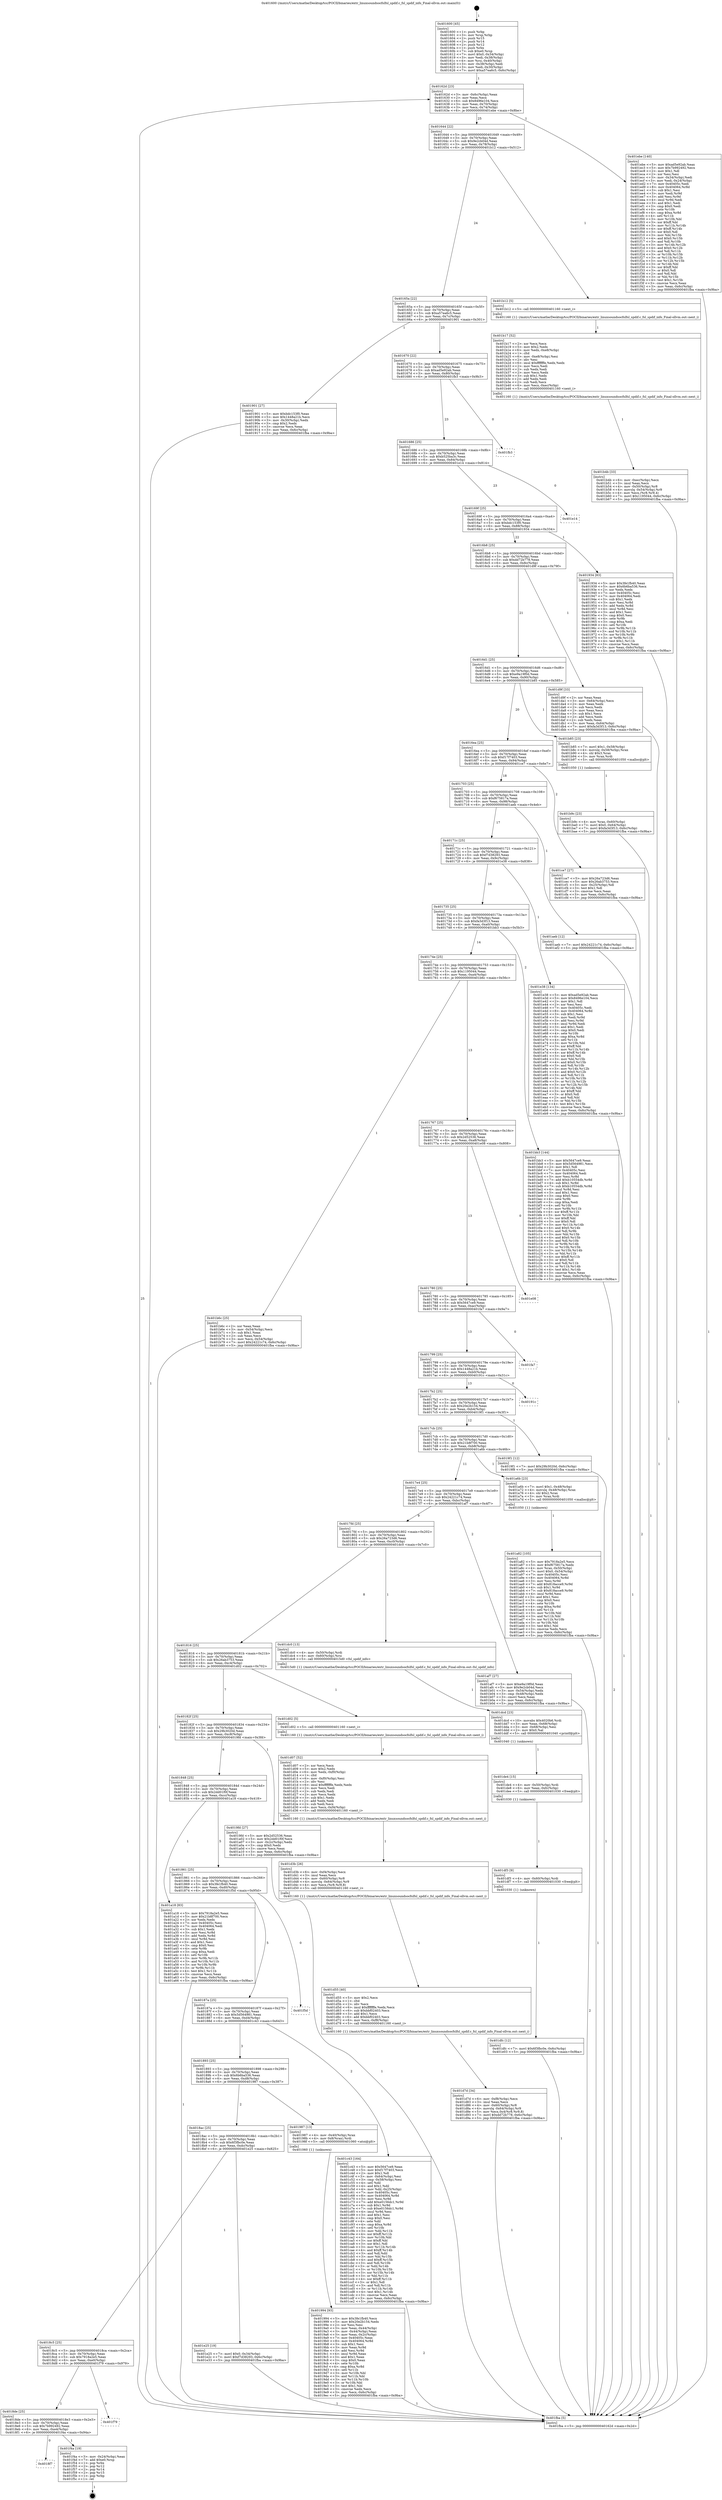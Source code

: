 digraph "0x401600" {
  label = "0x401600 (/mnt/c/Users/mathe/Desktop/tcc/POCII/binaries/extr_linuxsoundsocfslfsl_spdif.c_fsl_spdif_info_Final-ollvm.out::main(0))"
  labelloc = "t"
  node[shape=record]

  Entry [label="",width=0.3,height=0.3,shape=circle,fillcolor=black,style=filled]
  "0x40162d" [label="{
     0x40162d [23]\l
     | [instrs]\l
     &nbsp;&nbsp;0x40162d \<+3\>: mov -0x6c(%rbp),%eax\l
     &nbsp;&nbsp;0x401630 \<+2\>: mov %eax,%ecx\l
     &nbsp;&nbsp;0x401632 \<+6\>: sub $0x8496e104,%ecx\l
     &nbsp;&nbsp;0x401638 \<+3\>: mov %eax,-0x70(%rbp)\l
     &nbsp;&nbsp;0x40163b \<+3\>: mov %ecx,-0x74(%rbp)\l
     &nbsp;&nbsp;0x40163e \<+6\>: je 0000000000401ebe \<main+0x8be\>\l
  }"]
  "0x401ebe" [label="{
     0x401ebe [140]\l
     | [instrs]\l
     &nbsp;&nbsp;0x401ebe \<+5\>: mov $0xad5e92ab,%eax\l
     &nbsp;&nbsp;0x401ec3 \<+5\>: mov $0x7b992492,%ecx\l
     &nbsp;&nbsp;0x401ec8 \<+2\>: mov $0x1,%dl\l
     &nbsp;&nbsp;0x401eca \<+2\>: xor %esi,%esi\l
     &nbsp;&nbsp;0x401ecc \<+3\>: mov -0x34(%rbp),%edi\l
     &nbsp;&nbsp;0x401ecf \<+3\>: mov %edi,-0x24(%rbp)\l
     &nbsp;&nbsp;0x401ed2 \<+7\>: mov 0x40405c,%edi\l
     &nbsp;&nbsp;0x401ed9 \<+8\>: mov 0x404064,%r8d\l
     &nbsp;&nbsp;0x401ee1 \<+3\>: sub $0x1,%esi\l
     &nbsp;&nbsp;0x401ee4 \<+3\>: mov %edi,%r9d\l
     &nbsp;&nbsp;0x401ee7 \<+3\>: add %esi,%r9d\l
     &nbsp;&nbsp;0x401eea \<+4\>: imul %r9d,%edi\l
     &nbsp;&nbsp;0x401eee \<+3\>: and $0x1,%edi\l
     &nbsp;&nbsp;0x401ef1 \<+3\>: cmp $0x0,%edi\l
     &nbsp;&nbsp;0x401ef4 \<+4\>: sete %r10b\l
     &nbsp;&nbsp;0x401ef8 \<+4\>: cmp $0xa,%r8d\l
     &nbsp;&nbsp;0x401efc \<+4\>: setl %r11b\l
     &nbsp;&nbsp;0x401f00 \<+3\>: mov %r10b,%bl\l
     &nbsp;&nbsp;0x401f03 \<+3\>: xor $0xff,%bl\l
     &nbsp;&nbsp;0x401f06 \<+3\>: mov %r11b,%r14b\l
     &nbsp;&nbsp;0x401f09 \<+4\>: xor $0xff,%r14b\l
     &nbsp;&nbsp;0x401f0d \<+3\>: xor $0x0,%dl\l
     &nbsp;&nbsp;0x401f10 \<+3\>: mov %bl,%r15b\l
     &nbsp;&nbsp;0x401f13 \<+4\>: and $0x0,%r15b\l
     &nbsp;&nbsp;0x401f17 \<+3\>: and %dl,%r10b\l
     &nbsp;&nbsp;0x401f1a \<+3\>: mov %r14b,%r12b\l
     &nbsp;&nbsp;0x401f1d \<+4\>: and $0x0,%r12b\l
     &nbsp;&nbsp;0x401f21 \<+3\>: and %dl,%r11b\l
     &nbsp;&nbsp;0x401f24 \<+3\>: or %r10b,%r15b\l
     &nbsp;&nbsp;0x401f27 \<+3\>: or %r11b,%r12b\l
     &nbsp;&nbsp;0x401f2a \<+3\>: xor %r12b,%r15b\l
     &nbsp;&nbsp;0x401f2d \<+3\>: or %r14b,%bl\l
     &nbsp;&nbsp;0x401f30 \<+3\>: xor $0xff,%bl\l
     &nbsp;&nbsp;0x401f33 \<+3\>: or $0x0,%dl\l
     &nbsp;&nbsp;0x401f36 \<+2\>: and %dl,%bl\l
     &nbsp;&nbsp;0x401f38 \<+3\>: or %bl,%r15b\l
     &nbsp;&nbsp;0x401f3b \<+4\>: test $0x1,%r15b\l
     &nbsp;&nbsp;0x401f3f \<+3\>: cmovne %ecx,%eax\l
     &nbsp;&nbsp;0x401f42 \<+3\>: mov %eax,-0x6c(%rbp)\l
     &nbsp;&nbsp;0x401f45 \<+5\>: jmp 0000000000401fba \<main+0x9ba\>\l
  }"]
  "0x401644" [label="{
     0x401644 [22]\l
     | [instrs]\l
     &nbsp;&nbsp;0x401644 \<+5\>: jmp 0000000000401649 \<main+0x49\>\l
     &nbsp;&nbsp;0x401649 \<+3\>: mov -0x70(%rbp),%eax\l
     &nbsp;&nbsp;0x40164c \<+5\>: sub $0x9e2cb04d,%eax\l
     &nbsp;&nbsp;0x401651 \<+3\>: mov %eax,-0x78(%rbp)\l
     &nbsp;&nbsp;0x401654 \<+6\>: je 0000000000401b12 \<main+0x512\>\l
  }"]
  Exit [label="",width=0.3,height=0.3,shape=circle,fillcolor=black,style=filled,peripheries=2]
  "0x401b12" [label="{
     0x401b12 [5]\l
     | [instrs]\l
     &nbsp;&nbsp;0x401b12 \<+5\>: call 0000000000401160 \<next_i\>\l
     | [calls]\l
     &nbsp;&nbsp;0x401160 \{1\} (/mnt/c/Users/mathe/Desktop/tcc/POCII/binaries/extr_linuxsoundsocfslfsl_spdif.c_fsl_spdif_info_Final-ollvm.out::next_i)\l
  }"]
  "0x40165a" [label="{
     0x40165a [22]\l
     | [instrs]\l
     &nbsp;&nbsp;0x40165a \<+5\>: jmp 000000000040165f \<main+0x5f\>\l
     &nbsp;&nbsp;0x40165f \<+3\>: mov -0x70(%rbp),%eax\l
     &nbsp;&nbsp;0x401662 \<+5\>: sub $0xa57ea6c5,%eax\l
     &nbsp;&nbsp;0x401667 \<+3\>: mov %eax,-0x7c(%rbp)\l
     &nbsp;&nbsp;0x40166a \<+6\>: je 0000000000401901 \<main+0x301\>\l
  }"]
  "0x4018f7" [label="{
     0x4018f7\l
  }", style=dashed]
  "0x401901" [label="{
     0x401901 [27]\l
     | [instrs]\l
     &nbsp;&nbsp;0x401901 \<+5\>: mov $0xbdc153f0,%eax\l
     &nbsp;&nbsp;0x401906 \<+5\>: mov $0x1448a21b,%ecx\l
     &nbsp;&nbsp;0x40190b \<+3\>: mov -0x30(%rbp),%edx\l
     &nbsp;&nbsp;0x40190e \<+3\>: cmp $0x2,%edx\l
     &nbsp;&nbsp;0x401911 \<+3\>: cmovne %ecx,%eax\l
     &nbsp;&nbsp;0x401914 \<+3\>: mov %eax,-0x6c(%rbp)\l
     &nbsp;&nbsp;0x401917 \<+5\>: jmp 0000000000401fba \<main+0x9ba\>\l
  }"]
  "0x401670" [label="{
     0x401670 [22]\l
     | [instrs]\l
     &nbsp;&nbsp;0x401670 \<+5\>: jmp 0000000000401675 \<main+0x75\>\l
     &nbsp;&nbsp;0x401675 \<+3\>: mov -0x70(%rbp),%eax\l
     &nbsp;&nbsp;0x401678 \<+5\>: sub $0xad5e92ab,%eax\l
     &nbsp;&nbsp;0x40167d \<+3\>: mov %eax,-0x80(%rbp)\l
     &nbsp;&nbsp;0x401680 \<+6\>: je 0000000000401fb3 \<main+0x9b3\>\l
  }"]
  "0x401fba" [label="{
     0x401fba [5]\l
     | [instrs]\l
     &nbsp;&nbsp;0x401fba \<+5\>: jmp 000000000040162d \<main+0x2d\>\l
  }"]
  "0x401600" [label="{
     0x401600 [45]\l
     | [instrs]\l
     &nbsp;&nbsp;0x401600 \<+1\>: push %rbp\l
     &nbsp;&nbsp;0x401601 \<+3\>: mov %rsp,%rbp\l
     &nbsp;&nbsp;0x401604 \<+2\>: push %r15\l
     &nbsp;&nbsp;0x401606 \<+2\>: push %r14\l
     &nbsp;&nbsp;0x401608 \<+2\>: push %r12\l
     &nbsp;&nbsp;0x40160a \<+1\>: push %rbx\l
     &nbsp;&nbsp;0x40160b \<+7\>: sub $0xe0,%rsp\l
     &nbsp;&nbsp;0x401612 \<+7\>: movl $0x0,-0x34(%rbp)\l
     &nbsp;&nbsp;0x401619 \<+3\>: mov %edi,-0x38(%rbp)\l
     &nbsp;&nbsp;0x40161c \<+4\>: mov %rsi,-0x40(%rbp)\l
     &nbsp;&nbsp;0x401620 \<+3\>: mov -0x38(%rbp),%edi\l
     &nbsp;&nbsp;0x401623 \<+3\>: mov %edi,-0x30(%rbp)\l
     &nbsp;&nbsp;0x401626 \<+7\>: movl $0xa57ea6c5,-0x6c(%rbp)\l
  }"]
  "0x401f4a" [label="{
     0x401f4a [19]\l
     | [instrs]\l
     &nbsp;&nbsp;0x401f4a \<+3\>: mov -0x24(%rbp),%eax\l
     &nbsp;&nbsp;0x401f4d \<+7\>: add $0xe0,%rsp\l
     &nbsp;&nbsp;0x401f54 \<+1\>: pop %rbx\l
     &nbsp;&nbsp;0x401f55 \<+2\>: pop %r12\l
     &nbsp;&nbsp;0x401f57 \<+2\>: pop %r14\l
     &nbsp;&nbsp;0x401f59 \<+2\>: pop %r15\l
     &nbsp;&nbsp;0x401f5b \<+1\>: pop %rbp\l
     &nbsp;&nbsp;0x401f5c \<+1\>: ret\l
  }"]
  "0x401fb3" [label="{
     0x401fb3\l
  }", style=dashed]
  "0x401686" [label="{
     0x401686 [25]\l
     | [instrs]\l
     &nbsp;&nbsp;0x401686 \<+5\>: jmp 000000000040168b \<main+0x8b\>\l
     &nbsp;&nbsp;0x40168b \<+3\>: mov -0x70(%rbp),%eax\l
     &nbsp;&nbsp;0x40168e \<+5\>: sub $0xb525ba3c,%eax\l
     &nbsp;&nbsp;0x401693 \<+6\>: mov %eax,-0x84(%rbp)\l
     &nbsp;&nbsp;0x401699 \<+6\>: je 0000000000401e14 \<main+0x814\>\l
  }"]
  "0x4018de" [label="{
     0x4018de [25]\l
     | [instrs]\l
     &nbsp;&nbsp;0x4018de \<+5\>: jmp 00000000004018e3 \<main+0x2e3\>\l
     &nbsp;&nbsp;0x4018e3 \<+3\>: mov -0x70(%rbp),%eax\l
     &nbsp;&nbsp;0x4018e6 \<+5\>: sub $0x7b992492,%eax\l
     &nbsp;&nbsp;0x4018eb \<+6\>: mov %eax,-0xe4(%rbp)\l
     &nbsp;&nbsp;0x4018f1 \<+6\>: je 0000000000401f4a \<main+0x94a\>\l
  }"]
  "0x401e14" [label="{
     0x401e14\l
  }", style=dashed]
  "0x40169f" [label="{
     0x40169f [25]\l
     | [instrs]\l
     &nbsp;&nbsp;0x40169f \<+5\>: jmp 00000000004016a4 \<main+0xa4\>\l
     &nbsp;&nbsp;0x4016a4 \<+3\>: mov -0x70(%rbp),%eax\l
     &nbsp;&nbsp;0x4016a7 \<+5\>: sub $0xbdc153f0,%eax\l
     &nbsp;&nbsp;0x4016ac \<+6\>: mov %eax,-0x88(%rbp)\l
     &nbsp;&nbsp;0x4016b2 \<+6\>: je 0000000000401934 \<main+0x334\>\l
  }"]
  "0x401f79" [label="{
     0x401f79\l
  }", style=dashed]
  "0x401934" [label="{
     0x401934 [83]\l
     | [instrs]\l
     &nbsp;&nbsp;0x401934 \<+5\>: mov $0x3fe1fb40,%eax\l
     &nbsp;&nbsp;0x401939 \<+5\>: mov $0x6b6ba536,%ecx\l
     &nbsp;&nbsp;0x40193e \<+2\>: xor %edx,%edx\l
     &nbsp;&nbsp;0x401940 \<+7\>: mov 0x40405c,%esi\l
     &nbsp;&nbsp;0x401947 \<+7\>: mov 0x404064,%edi\l
     &nbsp;&nbsp;0x40194e \<+3\>: sub $0x1,%edx\l
     &nbsp;&nbsp;0x401951 \<+3\>: mov %esi,%r8d\l
     &nbsp;&nbsp;0x401954 \<+3\>: add %edx,%r8d\l
     &nbsp;&nbsp;0x401957 \<+4\>: imul %r8d,%esi\l
     &nbsp;&nbsp;0x40195b \<+3\>: and $0x1,%esi\l
     &nbsp;&nbsp;0x40195e \<+3\>: cmp $0x0,%esi\l
     &nbsp;&nbsp;0x401961 \<+4\>: sete %r9b\l
     &nbsp;&nbsp;0x401965 \<+3\>: cmp $0xa,%edi\l
     &nbsp;&nbsp;0x401968 \<+4\>: setl %r10b\l
     &nbsp;&nbsp;0x40196c \<+3\>: mov %r9b,%r11b\l
     &nbsp;&nbsp;0x40196f \<+3\>: and %r10b,%r11b\l
     &nbsp;&nbsp;0x401972 \<+3\>: xor %r10b,%r9b\l
     &nbsp;&nbsp;0x401975 \<+3\>: or %r9b,%r11b\l
     &nbsp;&nbsp;0x401978 \<+4\>: test $0x1,%r11b\l
     &nbsp;&nbsp;0x40197c \<+3\>: cmovne %ecx,%eax\l
     &nbsp;&nbsp;0x40197f \<+3\>: mov %eax,-0x6c(%rbp)\l
     &nbsp;&nbsp;0x401982 \<+5\>: jmp 0000000000401fba \<main+0x9ba\>\l
  }"]
  "0x4016b8" [label="{
     0x4016b8 [25]\l
     | [instrs]\l
     &nbsp;&nbsp;0x4016b8 \<+5\>: jmp 00000000004016bd \<main+0xbd\>\l
     &nbsp;&nbsp;0x4016bd \<+3\>: mov -0x70(%rbp),%eax\l
     &nbsp;&nbsp;0x4016c0 \<+5\>: sub $0xdd72b778,%eax\l
     &nbsp;&nbsp;0x4016c5 \<+6\>: mov %eax,-0x8c(%rbp)\l
     &nbsp;&nbsp;0x4016cb \<+6\>: je 0000000000401d9f \<main+0x79f\>\l
  }"]
  "0x4018c5" [label="{
     0x4018c5 [25]\l
     | [instrs]\l
     &nbsp;&nbsp;0x4018c5 \<+5\>: jmp 00000000004018ca \<main+0x2ca\>\l
     &nbsp;&nbsp;0x4018ca \<+3\>: mov -0x70(%rbp),%eax\l
     &nbsp;&nbsp;0x4018cd \<+5\>: sub $0x7918a2e5,%eax\l
     &nbsp;&nbsp;0x4018d2 \<+6\>: mov %eax,-0xe0(%rbp)\l
     &nbsp;&nbsp;0x4018d8 \<+6\>: je 0000000000401f79 \<main+0x979\>\l
  }"]
  "0x401d9f" [label="{
     0x401d9f [33]\l
     | [instrs]\l
     &nbsp;&nbsp;0x401d9f \<+2\>: xor %eax,%eax\l
     &nbsp;&nbsp;0x401da1 \<+3\>: mov -0x64(%rbp),%ecx\l
     &nbsp;&nbsp;0x401da4 \<+2\>: mov %eax,%edx\l
     &nbsp;&nbsp;0x401da6 \<+2\>: sub %ecx,%edx\l
     &nbsp;&nbsp;0x401da8 \<+2\>: mov %eax,%ecx\l
     &nbsp;&nbsp;0x401daa \<+3\>: sub $0x1,%ecx\l
     &nbsp;&nbsp;0x401dad \<+2\>: add %ecx,%edx\l
     &nbsp;&nbsp;0x401daf \<+2\>: sub %edx,%eax\l
     &nbsp;&nbsp;0x401db1 \<+3\>: mov %eax,-0x64(%rbp)\l
     &nbsp;&nbsp;0x401db4 \<+7\>: movl $0xfa3d3f13,-0x6c(%rbp)\l
     &nbsp;&nbsp;0x401dbb \<+5\>: jmp 0000000000401fba \<main+0x9ba\>\l
  }"]
  "0x4016d1" [label="{
     0x4016d1 [25]\l
     | [instrs]\l
     &nbsp;&nbsp;0x4016d1 \<+5\>: jmp 00000000004016d6 \<main+0xd6\>\l
     &nbsp;&nbsp;0x4016d6 \<+3\>: mov -0x70(%rbp),%eax\l
     &nbsp;&nbsp;0x4016d9 \<+5\>: sub $0xe9a19f0d,%eax\l
     &nbsp;&nbsp;0x4016de \<+6\>: mov %eax,-0x90(%rbp)\l
     &nbsp;&nbsp;0x4016e4 \<+6\>: je 0000000000401b85 \<main+0x585\>\l
  }"]
  "0x401e25" [label="{
     0x401e25 [19]\l
     | [instrs]\l
     &nbsp;&nbsp;0x401e25 \<+7\>: movl $0x0,-0x34(%rbp)\l
     &nbsp;&nbsp;0x401e2c \<+7\>: movl $0xf7d38293,-0x6c(%rbp)\l
     &nbsp;&nbsp;0x401e33 \<+5\>: jmp 0000000000401fba \<main+0x9ba\>\l
  }"]
  "0x401b85" [label="{
     0x401b85 [23]\l
     | [instrs]\l
     &nbsp;&nbsp;0x401b85 \<+7\>: movl $0x1,-0x58(%rbp)\l
     &nbsp;&nbsp;0x401b8c \<+4\>: movslq -0x58(%rbp),%rax\l
     &nbsp;&nbsp;0x401b90 \<+4\>: shl $0x3,%rax\l
     &nbsp;&nbsp;0x401b94 \<+3\>: mov %rax,%rdi\l
     &nbsp;&nbsp;0x401b97 \<+5\>: call 0000000000401050 \<malloc@plt\>\l
     | [calls]\l
     &nbsp;&nbsp;0x401050 \{1\} (unknown)\l
  }"]
  "0x4016ea" [label="{
     0x4016ea [25]\l
     | [instrs]\l
     &nbsp;&nbsp;0x4016ea \<+5\>: jmp 00000000004016ef \<main+0xef\>\l
     &nbsp;&nbsp;0x4016ef \<+3\>: mov -0x70(%rbp),%eax\l
     &nbsp;&nbsp;0x4016f2 \<+5\>: sub $0xf17f7403,%eax\l
     &nbsp;&nbsp;0x4016f7 \<+6\>: mov %eax,-0x94(%rbp)\l
     &nbsp;&nbsp;0x4016fd \<+6\>: je 0000000000401ce7 \<main+0x6e7\>\l
  }"]
  "0x401dfc" [label="{
     0x401dfc [12]\l
     | [instrs]\l
     &nbsp;&nbsp;0x401dfc \<+7\>: movl $0x6f3fbc0e,-0x6c(%rbp)\l
     &nbsp;&nbsp;0x401e03 \<+5\>: jmp 0000000000401fba \<main+0x9ba\>\l
  }"]
  "0x401ce7" [label="{
     0x401ce7 [27]\l
     | [instrs]\l
     &nbsp;&nbsp;0x401ce7 \<+5\>: mov $0x26a723d6,%eax\l
     &nbsp;&nbsp;0x401cec \<+5\>: mov $0x26ab3753,%ecx\l
     &nbsp;&nbsp;0x401cf1 \<+3\>: mov -0x25(%rbp),%dl\l
     &nbsp;&nbsp;0x401cf4 \<+3\>: test $0x1,%dl\l
     &nbsp;&nbsp;0x401cf7 \<+3\>: cmovne %ecx,%eax\l
     &nbsp;&nbsp;0x401cfa \<+3\>: mov %eax,-0x6c(%rbp)\l
     &nbsp;&nbsp;0x401cfd \<+5\>: jmp 0000000000401fba \<main+0x9ba\>\l
  }"]
  "0x401703" [label="{
     0x401703 [25]\l
     | [instrs]\l
     &nbsp;&nbsp;0x401703 \<+5\>: jmp 0000000000401708 \<main+0x108\>\l
     &nbsp;&nbsp;0x401708 \<+3\>: mov -0x70(%rbp),%eax\l
     &nbsp;&nbsp;0x40170b \<+5\>: sub $0xf675817a,%eax\l
     &nbsp;&nbsp;0x401710 \<+6\>: mov %eax,-0x98(%rbp)\l
     &nbsp;&nbsp;0x401716 \<+6\>: je 0000000000401aeb \<main+0x4eb\>\l
  }"]
  "0x401df3" [label="{
     0x401df3 [9]\l
     | [instrs]\l
     &nbsp;&nbsp;0x401df3 \<+4\>: mov -0x60(%rbp),%rdi\l
     &nbsp;&nbsp;0x401df7 \<+5\>: call 0000000000401030 \<free@plt\>\l
     | [calls]\l
     &nbsp;&nbsp;0x401030 \{1\} (unknown)\l
  }"]
  "0x401aeb" [label="{
     0x401aeb [12]\l
     | [instrs]\l
     &nbsp;&nbsp;0x401aeb \<+7\>: movl $0x24221c74,-0x6c(%rbp)\l
     &nbsp;&nbsp;0x401af2 \<+5\>: jmp 0000000000401fba \<main+0x9ba\>\l
  }"]
  "0x40171c" [label="{
     0x40171c [25]\l
     | [instrs]\l
     &nbsp;&nbsp;0x40171c \<+5\>: jmp 0000000000401721 \<main+0x121\>\l
     &nbsp;&nbsp;0x401721 \<+3\>: mov -0x70(%rbp),%eax\l
     &nbsp;&nbsp;0x401724 \<+5\>: sub $0xf7d38293,%eax\l
     &nbsp;&nbsp;0x401729 \<+6\>: mov %eax,-0x9c(%rbp)\l
     &nbsp;&nbsp;0x40172f \<+6\>: je 0000000000401e38 \<main+0x838\>\l
  }"]
  "0x401de4" [label="{
     0x401de4 [15]\l
     | [instrs]\l
     &nbsp;&nbsp;0x401de4 \<+4\>: mov -0x50(%rbp),%rdi\l
     &nbsp;&nbsp;0x401de8 \<+6\>: mov %eax,-0xfc(%rbp)\l
     &nbsp;&nbsp;0x401dee \<+5\>: call 0000000000401030 \<free@plt\>\l
     | [calls]\l
     &nbsp;&nbsp;0x401030 \{1\} (unknown)\l
  }"]
  "0x401e38" [label="{
     0x401e38 [134]\l
     | [instrs]\l
     &nbsp;&nbsp;0x401e38 \<+5\>: mov $0xad5e92ab,%eax\l
     &nbsp;&nbsp;0x401e3d \<+5\>: mov $0x8496e104,%ecx\l
     &nbsp;&nbsp;0x401e42 \<+2\>: mov $0x1,%dl\l
     &nbsp;&nbsp;0x401e44 \<+2\>: xor %esi,%esi\l
     &nbsp;&nbsp;0x401e46 \<+7\>: mov 0x40405c,%edi\l
     &nbsp;&nbsp;0x401e4d \<+8\>: mov 0x404064,%r8d\l
     &nbsp;&nbsp;0x401e55 \<+3\>: sub $0x1,%esi\l
     &nbsp;&nbsp;0x401e58 \<+3\>: mov %edi,%r9d\l
     &nbsp;&nbsp;0x401e5b \<+3\>: add %esi,%r9d\l
     &nbsp;&nbsp;0x401e5e \<+4\>: imul %r9d,%edi\l
     &nbsp;&nbsp;0x401e62 \<+3\>: and $0x1,%edi\l
     &nbsp;&nbsp;0x401e65 \<+3\>: cmp $0x0,%edi\l
     &nbsp;&nbsp;0x401e68 \<+4\>: sete %r10b\l
     &nbsp;&nbsp;0x401e6c \<+4\>: cmp $0xa,%r8d\l
     &nbsp;&nbsp;0x401e70 \<+4\>: setl %r11b\l
     &nbsp;&nbsp;0x401e74 \<+3\>: mov %r10b,%bl\l
     &nbsp;&nbsp;0x401e77 \<+3\>: xor $0xff,%bl\l
     &nbsp;&nbsp;0x401e7a \<+3\>: mov %r11b,%r14b\l
     &nbsp;&nbsp;0x401e7d \<+4\>: xor $0xff,%r14b\l
     &nbsp;&nbsp;0x401e81 \<+3\>: xor $0x0,%dl\l
     &nbsp;&nbsp;0x401e84 \<+3\>: mov %bl,%r15b\l
     &nbsp;&nbsp;0x401e87 \<+4\>: and $0x0,%r15b\l
     &nbsp;&nbsp;0x401e8b \<+3\>: and %dl,%r10b\l
     &nbsp;&nbsp;0x401e8e \<+3\>: mov %r14b,%r12b\l
     &nbsp;&nbsp;0x401e91 \<+4\>: and $0x0,%r12b\l
     &nbsp;&nbsp;0x401e95 \<+3\>: and %dl,%r11b\l
     &nbsp;&nbsp;0x401e98 \<+3\>: or %r10b,%r15b\l
     &nbsp;&nbsp;0x401e9b \<+3\>: or %r11b,%r12b\l
     &nbsp;&nbsp;0x401e9e \<+3\>: xor %r12b,%r15b\l
     &nbsp;&nbsp;0x401ea1 \<+3\>: or %r14b,%bl\l
     &nbsp;&nbsp;0x401ea4 \<+3\>: xor $0xff,%bl\l
     &nbsp;&nbsp;0x401ea7 \<+3\>: or $0x0,%dl\l
     &nbsp;&nbsp;0x401eaa \<+2\>: and %dl,%bl\l
     &nbsp;&nbsp;0x401eac \<+3\>: or %bl,%r15b\l
     &nbsp;&nbsp;0x401eaf \<+4\>: test $0x1,%r15b\l
     &nbsp;&nbsp;0x401eb3 \<+3\>: cmovne %ecx,%eax\l
     &nbsp;&nbsp;0x401eb6 \<+3\>: mov %eax,-0x6c(%rbp)\l
     &nbsp;&nbsp;0x401eb9 \<+5\>: jmp 0000000000401fba \<main+0x9ba\>\l
  }"]
  "0x401735" [label="{
     0x401735 [25]\l
     | [instrs]\l
     &nbsp;&nbsp;0x401735 \<+5\>: jmp 000000000040173a \<main+0x13a\>\l
     &nbsp;&nbsp;0x40173a \<+3\>: mov -0x70(%rbp),%eax\l
     &nbsp;&nbsp;0x40173d \<+5\>: sub $0xfa3d3f13,%eax\l
     &nbsp;&nbsp;0x401742 \<+6\>: mov %eax,-0xa0(%rbp)\l
     &nbsp;&nbsp;0x401748 \<+6\>: je 0000000000401bb3 \<main+0x5b3\>\l
  }"]
  "0x401dcd" [label="{
     0x401dcd [23]\l
     | [instrs]\l
     &nbsp;&nbsp;0x401dcd \<+10\>: movabs $0x4020b6,%rdi\l
     &nbsp;&nbsp;0x401dd7 \<+3\>: mov %eax,-0x68(%rbp)\l
     &nbsp;&nbsp;0x401dda \<+3\>: mov -0x68(%rbp),%esi\l
     &nbsp;&nbsp;0x401ddd \<+2\>: mov $0x0,%al\l
     &nbsp;&nbsp;0x401ddf \<+5\>: call 0000000000401040 \<printf@plt\>\l
     | [calls]\l
     &nbsp;&nbsp;0x401040 \{1\} (unknown)\l
  }"]
  "0x401bb3" [label="{
     0x401bb3 [144]\l
     | [instrs]\l
     &nbsp;&nbsp;0x401bb3 \<+5\>: mov $0x5647ce9,%eax\l
     &nbsp;&nbsp;0x401bb8 \<+5\>: mov $0x5d564981,%ecx\l
     &nbsp;&nbsp;0x401bbd \<+2\>: mov $0x1,%dl\l
     &nbsp;&nbsp;0x401bbf \<+7\>: mov 0x40405c,%esi\l
     &nbsp;&nbsp;0x401bc6 \<+7\>: mov 0x404064,%edi\l
     &nbsp;&nbsp;0x401bcd \<+3\>: mov %esi,%r8d\l
     &nbsp;&nbsp;0x401bd0 \<+7\>: add $0xb10554db,%r8d\l
     &nbsp;&nbsp;0x401bd7 \<+4\>: sub $0x1,%r8d\l
     &nbsp;&nbsp;0x401bdb \<+7\>: sub $0xb10554db,%r8d\l
     &nbsp;&nbsp;0x401be2 \<+4\>: imul %r8d,%esi\l
     &nbsp;&nbsp;0x401be6 \<+3\>: and $0x1,%esi\l
     &nbsp;&nbsp;0x401be9 \<+3\>: cmp $0x0,%esi\l
     &nbsp;&nbsp;0x401bec \<+4\>: sete %r9b\l
     &nbsp;&nbsp;0x401bf0 \<+3\>: cmp $0xa,%edi\l
     &nbsp;&nbsp;0x401bf3 \<+4\>: setl %r10b\l
     &nbsp;&nbsp;0x401bf7 \<+3\>: mov %r9b,%r11b\l
     &nbsp;&nbsp;0x401bfa \<+4\>: xor $0xff,%r11b\l
     &nbsp;&nbsp;0x401bfe \<+3\>: mov %r10b,%bl\l
     &nbsp;&nbsp;0x401c01 \<+3\>: xor $0xff,%bl\l
     &nbsp;&nbsp;0x401c04 \<+3\>: xor $0x0,%dl\l
     &nbsp;&nbsp;0x401c07 \<+3\>: mov %r11b,%r14b\l
     &nbsp;&nbsp;0x401c0a \<+4\>: and $0x0,%r14b\l
     &nbsp;&nbsp;0x401c0e \<+3\>: and %dl,%r9b\l
     &nbsp;&nbsp;0x401c11 \<+3\>: mov %bl,%r15b\l
     &nbsp;&nbsp;0x401c14 \<+4\>: and $0x0,%r15b\l
     &nbsp;&nbsp;0x401c18 \<+3\>: and %dl,%r10b\l
     &nbsp;&nbsp;0x401c1b \<+3\>: or %r9b,%r14b\l
     &nbsp;&nbsp;0x401c1e \<+3\>: or %r10b,%r15b\l
     &nbsp;&nbsp;0x401c21 \<+3\>: xor %r15b,%r14b\l
     &nbsp;&nbsp;0x401c24 \<+3\>: or %bl,%r11b\l
     &nbsp;&nbsp;0x401c27 \<+4\>: xor $0xff,%r11b\l
     &nbsp;&nbsp;0x401c2b \<+3\>: or $0x0,%dl\l
     &nbsp;&nbsp;0x401c2e \<+3\>: and %dl,%r11b\l
     &nbsp;&nbsp;0x401c31 \<+3\>: or %r11b,%r14b\l
     &nbsp;&nbsp;0x401c34 \<+4\>: test $0x1,%r14b\l
     &nbsp;&nbsp;0x401c38 \<+3\>: cmovne %ecx,%eax\l
     &nbsp;&nbsp;0x401c3b \<+3\>: mov %eax,-0x6c(%rbp)\l
     &nbsp;&nbsp;0x401c3e \<+5\>: jmp 0000000000401fba \<main+0x9ba\>\l
  }"]
  "0x40174e" [label="{
     0x40174e [25]\l
     | [instrs]\l
     &nbsp;&nbsp;0x40174e \<+5\>: jmp 0000000000401753 \<main+0x153\>\l
     &nbsp;&nbsp;0x401753 \<+3\>: mov -0x70(%rbp),%eax\l
     &nbsp;&nbsp;0x401756 \<+5\>: sub $0x1195044,%eax\l
     &nbsp;&nbsp;0x40175b \<+6\>: mov %eax,-0xa4(%rbp)\l
     &nbsp;&nbsp;0x401761 \<+6\>: je 0000000000401b6c \<main+0x56c\>\l
  }"]
  "0x401d7d" [label="{
     0x401d7d [34]\l
     | [instrs]\l
     &nbsp;&nbsp;0x401d7d \<+6\>: mov -0xf8(%rbp),%ecx\l
     &nbsp;&nbsp;0x401d83 \<+3\>: imul %eax,%ecx\l
     &nbsp;&nbsp;0x401d86 \<+4\>: mov -0x60(%rbp),%r8\l
     &nbsp;&nbsp;0x401d8a \<+4\>: movslq -0x64(%rbp),%r9\l
     &nbsp;&nbsp;0x401d8e \<+5\>: mov %ecx,0x4(%r8,%r9,8)\l
     &nbsp;&nbsp;0x401d93 \<+7\>: movl $0xdd72b778,-0x6c(%rbp)\l
     &nbsp;&nbsp;0x401d9a \<+5\>: jmp 0000000000401fba \<main+0x9ba\>\l
  }"]
  "0x401b6c" [label="{
     0x401b6c [25]\l
     | [instrs]\l
     &nbsp;&nbsp;0x401b6c \<+2\>: xor %eax,%eax\l
     &nbsp;&nbsp;0x401b6e \<+3\>: mov -0x54(%rbp),%ecx\l
     &nbsp;&nbsp;0x401b71 \<+3\>: sub $0x1,%eax\l
     &nbsp;&nbsp;0x401b74 \<+2\>: sub %eax,%ecx\l
     &nbsp;&nbsp;0x401b76 \<+3\>: mov %ecx,-0x54(%rbp)\l
     &nbsp;&nbsp;0x401b79 \<+7\>: movl $0x24221c74,-0x6c(%rbp)\l
     &nbsp;&nbsp;0x401b80 \<+5\>: jmp 0000000000401fba \<main+0x9ba\>\l
  }"]
  "0x401767" [label="{
     0x401767 [25]\l
     | [instrs]\l
     &nbsp;&nbsp;0x401767 \<+5\>: jmp 000000000040176c \<main+0x16c\>\l
     &nbsp;&nbsp;0x40176c \<+3\>: mov -0x70(%rbp),%eax\l
     &nbsp;&nbsp;0x40176f \<+5\>: sub $0x2d52536,%eax\l
     &nbsp;&nbsp;0x401774 \<+6\>: mov %eax,-0xa8(%rbp)\l
     &nbsp;&nbsp;0x40177a \<+6\>: je 0000000000401e08 \<main+0x808\>\l
  }"]
  "0x401d55" [label="{
     0x401d55 [40]\l
     | [instrs]\l
     &nbsp;&nbsp;0x401d55 \<+5\>: mov $0x2,%ecx\l
     &nbsp;&nbsp;0x401d5a \<+1\>: cltd\l
     &nbsp;&nbsp;0x401d5b \<+2\>: idiv %ecx\l
     &nbsp;&nbsp;0x401d5d \<+6\>: imul $0xfffffffe,%edx,%ecx\l
     &nbsp;&nbsp;0x401d63 \<+6\>: sub $0xbbf02403,%ecx\l
     &nbsp;&nbsp;0x401d69 \<+3\>: add $0x1,%ecx\l
     &nbsp;&nbsp;0x401d6c \<+6\>: add $0xbbf02403,%ecx\l
     &nbsp;&nbsp;0x401d72 \<+6\>: mov %ecx,-0xf8(%rbp)\l
     &nbsp;&nbsp;0x401d78 \<+5\>: call 0000000000401160 \<next_i\>\l
     | [calls]\l
     &nbsp;&nbsp;0x401160 \{1\} (/mnt/c/Users/mathe/Desktop/tcc/POCII/binaries/extr_linuxsoundsocfslfsl_spdif.c_fsl_spdif_info_Final-ollvm.out::next_i)\l
  }"]
  "0x401e08" [label="{
     0x401e08\l
  }", style=dashed]
  "0x401780" [label="{
     0x401780 [25]\l
     | [instrs]\l
     &nbsp;&nbsp;0x401780 \<+5\>: jmp 0000000000401785 \<main+0x185\>\l
     &nbsp;&nbsp;0x401785 \<+3\>: mov -0x70(%rbp),%eax\l
     &nbsp;&nbsp;0x401788 \<+5\>: sub $0x5647ce9,%eax\l
     &nbsp;&nbsp;0x40178d \<+6\>: mov %eax,-0xac(%rbp)\l
     &nbsp;&nbsp;0x401793 \<+6\>: je 0000000000401fa7 \<main+0x9a7\>\l
  }"]
  "0x401d3b" [label="{
     0x401d3b [26]\l
     | [instrs]\l
     &nbsp;&nbsp;0x401d3b \<+6\>: mov -0xf4(%rbp),%ecx\l
     &nbsp;&nbsp;0x401d41 \<+3\>: imul %eax,%ecx\l
     &nbsp;&nbsp;0x401d44 \<+4\>: mov -0x60(%rbp),%r8\l
     &nbsp;&nbsp;0x401d48 \<+4\>: movslq -0x64(%rbp),%r9\l
     &nbsp;&nbsp;0x401d4c \<+4\>: mov %ecx,(%r8,%r9,8)\l
     &nbsp;&nbsp;0x401d50 \<+5\>: call 0000000000401160 \<next_i\>\l
     | [calls]\l
     &nbsp;&nbsp;0x401160 \{1\} (/mnt/c/Users/mathe/Desktop/tcc/POCII/binaries/extr_linuxsoundsocfslfsl_spdif.c_fsl_spdif_info_Final-ollvm.out::next_i)\l
  }"]
  "0x401fa7" [label="{
     0x401fa7\l
  }", style=dashed]
  "0x401799" [label="{
     0x401799 [25]\l
     | [instrs]\l
     &nbsp;&nbsp;0x401799 \<+5\>: jmp 000000000040179e \<main+0x19e\>\l
     &nbsp;&nbsp;0x40179e \<+3\>: mov -0x70(%rbp),%eax\l
     &nbsp;&nbsp;0x4017a1 \<+5\>: sub $0x1448a21b,%eax\l
     &nbsp;&nbsp;0x4017a6 \<+6\>: mov %eax,-0xb0(%rbp)\l
     &nbsp;&nbsp;0x4017ac \<+6\>: je 000000000040191c \<main+0x31c\>\l
  }"]
  "0x401d07" [label="{
     0x401d07 [52]\l
     | [instrs]\l
     &nbsp;&nbsp;0x401d07 \<+2\>: xor %ecx,%ecx\l
     &nbsp;&nbsp;0x401d09 \<+5\>: mov $0x2,%edx\l
     &nbsp;&nbsp;0x401d0e \<+6\>: mov %edx,-0xf0(%rbp)\l
     &nbsp;&nbsp;0x401d14 \<+1\>: cltd\l
     &nbsp;&nbsp;0x401d15 \<+6\>: mov -0xf0(%rbp),%esi\l
     &nbsp;&nbsp;0x401d1b \<+2\>: idiv %esi\l
     &nbsp;&nbsp;0x401d1d \<+6\>: imul $0xfffffffe,%edx,%edx\l
     &nbsp;&nbsp;0x401d23 \<+2\>: mov %ecx,%edi\l
     &nbsp;&nbsp;0x401d25 \<+2\>: sub %edx,%edi\l
     &nbsp;&nbsp;0x401d27 \<+2\>: mov %ecx,%edx\l
     &nbsp;&nbsp;0x401d29 \<+3\>: sub $0x1,%edx\l
     &nbsp;&nbsp;0x401d2c \<+2\>: add %edx,%edi\l
     &nbsp;&nbsp;0x401d2e \<+2\>: sub %edi,%ecx\l
     &nbsp;&nbsp;0x401d30 \<+6\>: mov %ecx,-0xf4(%rbp)\l
     &nbsp;&nbsp;0x401d36 \<+5\>: call 0000000000401160 \<next_i\>\l
     | [calls]\l
     &nbsp;&nbsp;0x401160 \{1\} (/mnt/c/Users/mathe/Desktop/tcc/POCII/binaries/extr_linuxsoundsocfslfsl_spdif.c_fsl_spdif_info_Final-ollvm.out::next_i)\l
  }"]
  "0x40191c" [label="{
     0x40191c\l
  }", style=dashed]
  "0x4017b2" [label="{
     0x4017b2 [25]\l
     | [instrs]\l
     &nbsp;&nbsp;0x4017b2 \<+5\>: jmp 00000000004017b7 \<main+0x1b7\>\l
     &nbsp;&nbsp;0x4017b7 \<+3\>: mov -0x70(%rbp),%eax\l
     &nbsp;&nbsp;0x4017ba \<+5\>: sub $0x20e2b154,%eax\l
     &nbsp;&nbsp;0x4017bf \<+6\>: mov %eax,-0xb4(%rbp)\l
     &nbsp;&nbsp;0x4017c5 \<+6\>: je 00000000004019f1 \<main+0x3f1\>\l
  }"]
  "0x401b9c" [label="{
     0x401b9c [23]\l
     | [instrs]\l
     &nbsp;&nbsp;0x401b9c \<+4\>: mov %rax,-0x60(%rbp)\l
     &nbsp;&nbsp;0x401ba0 \<+7\>: movl $0x0,-0x64(%rbp)\l
     &nbsp;&nbsp;0x401ba7 \<+7\>: movl $0xfa3d3f13,-0x6c(%rbp)\l
     &nbsp;&nbsp;0x401bae \<+5\>: jmp 0000000000401fba \<main+0x9ba\>\l
  }"]
  "0x4019f1" [label="{
     0x4019f1 [12]\l
     | [instrs]\l
     &nbsp;&nbsp;0x4019f1 \<+7\>: movl $0x29b3020d,-0x6c(%rbp)\l
     &nbsp;&nbsp;0x4019f8 \<+5\>: jmp 0000000000401fba \<main+0x9ba\>\l
  }"]
  "0x4017cb" [label="{
     0x4017cb [25]\l
     | [instrs]\l
     &nbsp;&nbsp;0x4017cb \<+5\>: jmp 00000000004017d0 \<main+0x1d0\>\l
     &nbsp;&nbsp;0x4017d0 \<+3\>: mov -0x70(%rbp),%eax\l
     &nbsp;&nbsp;0x4017d3 \<+5\>: sub $0x21b8f700,%eax\l
     &nbsp;&nbsp;0x4017d8 \<+6\>: mov %eax,-0xb8(%rbp)\l
     &nbsp;&nbsp;0x4017de \<+6\>: je 0000000000401a6b \<main+0x46b\>\l
  }"]
  "0x401b4b" [label="{
     0x401b4b [33]\l
     | [instrs]\l
     &nbsp;&nbsp;0x401b4b \<+6\>: mov -0xec(%rbp),%ecx\l
     &nbsp;&nbsp;0x401b51 \<+3\>: imul %eax,%ecx\l
     &nbsp;&nbsp;0x401b54 \<+4\>: mov -0x50(%rbp),%r8\l
     &nbsp;&nbsp;0x401b58 \<+4\>: movslq -0x54(%rbp),%r9\l
     &nbsp;&nbsp;0x401b5c \<+4\>: mov %ecx,(%r8,%r9,4)\l
     &nbsp;&nbsp;0x401b60 \<+7\>: movl $0x1195044,-0x6c(%rbp)\l
     &nbsp;&nbsp;0x401b67 \<+5\>: jmp 0000000000401fba \<main+0x9ba\>\l
  }"]
  "0x401a6b" [label="{
     0x401a6b [23]\l
     | [instrs]\l
     &nbsp;&nbsp;0x401a6b \<+7\>: movl $0x1,-0x48(%rbp)\l
     &nbsp;&nbsp;0x401a72 \<+4\>: movslq -0x48(%rbp),%rax\l
     &nbsp;&nbsp;0x401a76 \<+4\>: shl $0x2,%rax\l
     &nbsp;&nbsp;0x401a7a \<+3\>: mov %rax,%rdi\l
     &nbsp;&nbsp;0x401a7d \<+5\>: call 0000000000401050 \<malloc@plt\>\l
     | [calls]\l
     &nbsp;&nbsp;0x401050 \{1\} (unknown)\l
  }"]
  "0x4017e4" [label="{
     0x4017e4 [25]\l
     | [instrs]\l
     &nbsp;&nbsp;0x4017e4 \<+5\>: jmp 00000000004017e9 \<main+0x1e9\>\l
     &nbsp;&nbsp;0x4017e9 \<+3\>: mov -0x70(%rbp),%eax\l
     &nbsp;&nbsp;0x4017ec \<+5\>: sub $0x24221c74,%eax\l
     &nbsp;&nbsp;0x4017f1 \<+6\>: mov %eax,-0xbc(%rbp)\l
     &nbsp;&nbsp;0x4017f7 \<+6\>: je 0000000000401af7 \<main+0x4f7\>\l
  }"]
  "0x401b17" [label="{
     0x401b17 [52]\l
     | [instrs]\l
     &nbsp;&nbsp;0x401b17 \<+2\>: xor %ecx,%ecx\l
     &nbsp;&nbsp;0x401b19 \<+5\>: mov $0x2,%edx\l
     &nbsp;&nbsp;0x401b1e \<+6\>: mov %edx,-0xe8(%rbp)\l
     &nbsp;&nbsp;0x401b24 \<+1\>: cltd\l
     &nbsp;&nbsp;0x401b25 \<+6\>: mov -0xe8(%rbp),%esi\l
     &nbsp;&nbsp;0x401b2b \<+2\>: idiv %esi\l
     &nbsp;&nbsp;0x401b2d \<+6\>: imul $0xfffffffe,%edx,%edx\l
     &nbsp;&nbsp;0x401b33 \<+2\>: mov %ecx,%edi\l
     &nbsp;&nbsp;0x401b35 \<+2\>: sub %edx,%edi\l
     &nbsp;&nbsp;0x401b37 \<+2\>: mov %ecx,%edx\l
     &nbsp;&nbsp;0x401b39 \<+3\>: sub $0x1,%edx\l
     &nbsp;&nbsp;0x401b3c \<+2\>: add %edx,%edi\l
     &nbsp;&nbsp;0x401b3e \<+2\>: sub %edi,%ecx\l
     &nbsp;&nbsp;0x401b40 \<+6\>: mov %ecx,-0xec(%rbp)\l
     &nbsp;&nbsp;0x401b46 \<+5\>: call 0000000000401160 \<next_i\>\l
     | [calls]\l
     &nbsp;&nbsp;0x401160 \{1\} (/mnt/c/Users/mathe/Desktop/tcc/POCII/binaries/extr_linuxsoundsocfslfsl_spdif.c_fsl_spdif_info_Final-ollvm.out::next_i)\l
  }"]
  "0x401af7" [label="{
     0x401af7 [27]\l
     | [instrs]\l
     &nbsp;&nbsp;0x401af7 \<+5\>: mov $0xe9a19f0d,%eax\l
     &nbsp;&nbsp;0x401afc \<+5\>: mov $0x9e2cb04d,%ecx\l
     &nbsp;&nbsp;0x401b01 \<+3\>: mov -0x54(%rbp),%edx\l
     &nbsp;&nbsp;0x401b04 \<+3\>: cmp -0x48(%rbp),%edx\l
     &nbsp;&nbsp;0x401b07 \<+3\>: cmovl %ecx,%eax\l
     &nbsp;&nbsp;0x401b0a \<+3\>: mov %eax,-0x6c(%rbp)\l
     &nbsp;&nbsp;0x401b0d \<+5\>: jmp 0000000000401fba \<main+0x9ba\>\l
  }"]
  "0x4017fd" [label="{
     0x4017fd [25]\l
     | [instrs]\l
     &nbsp;&nbsp;0x4017fd \<+5\>: jmp 0000000000401802 \<main+0x202\>\l
     &nbsp;&nbsp;0x401802 \<+3\>: mov -0x70(%rbp),%eax\l
     &nbsp;&nbsp;0x401805 \<+5\>: sub $0x26a723d6,%eax\l
     &nbsp;&nbsp;0x40180a \<+6\>: mov %eax,-0xc0(%rbp)\l
     &nbsp;&nbsp;0x401810 \<+6\>: je 0000000000401dc0 \<main+0x7c0\>\l
  }"]
  "0x401a82" [label="{
     0x401a82 [105]\l
     | [instrs]\l
     &nbsp;&nbsp;0x401a82 \<+5\>: mov $0x7918a2e5,%ecx\l
     &nbsp;&nbsp;0x401a87 \<+5\>: mov $0xf675817a,%edx\l
     &nbsp;&nbsp;0x401a8c \<+4\>: mov %rax,-0x50(%rbp)\l
     &nbsp;&nbsp;0x401a90 \<+7\>: movl $0x0,-0x54(%rbp)\l
     &nbsp;&nbsp;0x401a97 \<+7\>: mov 0x40405c,%esi\l
     &nbsp;&nbsp;0x401a9e \<+8\>: mov 0x404064,%r8d\l
     &nbsp;&nbsp;0x401aa6 \<+3\>: mov %esi,%r9d\l
     &nbsp;&nbsp;0x401aa9 \<+7\>: add $0x818acce9,%r9d\l
     &nbsp;&nbsp;0x401ab0 \<+4\>: sub $0x1,%r9d\l
     &nbsp;&nbsp;0x401ab4 \<+7\>: sub $0x818acce9,%r9d\l
     &nbsp;&nbsp;0x401abb \<+4\>: imul %r9d,%esi\l
     &nbsp;&nbsp;0x401abf \<+3\>: and $0x1,%esi\l
     &nbsp;&nbsp;0x401ac2 \<+3\>: cmp $0x0,%esi\l
     &nbsp;&nbsp;0x401ac5 \<+4\>: sete %r10b\l
     &nbsp;&nbsp;0x401ac9 \<+4\>: cmp $0xa,%r8d\l
     &nbsp;&nbsp;0x401acd \<+4\>: setl %r11b\l
     &nbsp;&nbsp;0x401ad1 \<+3\>: mov %r10b,%bl\l
     &nbsp;&nbsp;0x401ad4 \<+3\>: and %r11b,%bl\l
     &nbsp;&nbsp;0x401ad7 \<+3\>: xor %r11b,%r10b\l
     &nbsp;&nbsp;0x401ada \<+3\>: or %r10b,%bl\l
     &nbsp;&nbsp;0x401add \<+3\>: test $0x1,%bl\l
     &nbsp;&nbsp;0x401ae0 \<+3\>: cmovne %edx,%ecx\l
     &nbsp;&nbsp;0x401ae3 \<+3\>: mov %ecx,-0x6c(%rbp)\l
     &nbsp;&nbsp;0x401ae6 \<+5\>: jmp 0000000000401fba \<main+0x9ba\>\l
  }"]
  "0x401dc0" [label="{
     0x401dc0 [13]\l
     | [instrs]\l
     &nbsp;&nbsp;0x401dc0 \<+4\>: mov -0x50(%rbp),%rdi\l
     &nbsp;&nbsp;0x401dc4 \<+4\>: mov -0x60(%rbp),%rsi\l
     &nbsp;&nbsp;0x401dc8 \<+5\>: call 00000000004015d0 \<fsl_spdif_info\>\l
     | [calls]\l
     &nbsp;&nbsp;0x4015d0 \{1\} (/mnt/c/Users/mathe/Desktop/tcc/POCII/binaries/extr_linuxsoundsocfslfsl_spdif.c_fsl_spdif_info_Final-ollvm.out::fsl_spdif_info)\l
  }"]
  "0x401816" [label="{
     0x401816 [25]\l
     | [instrs]\l
     &nbsp;&nbsp;0x401816 \<+5\>: jmp 000000000040181b \<main+0x21b\>\l
     &nbsp;&nbsp;0x40181b \<+3\>: mov -0x70(%rbp),%eax\l
     &nbsp;&nbsp;0x40181e \<+5\>: sub $0x26ab3753,%eax\l
     &nbsp;&nbsp;0x401823 \<+6\>: mov %eax,-0xc4(%rbp)\l
     &nbsp;&nbsp;0x401829 \<+6\>: je 0000000000401d02 \<main+0x702\>\l
  }"]
  "0x401994" [label="{
     0x401994 [93]\l
     | [instrs]\l
     &nbsp;&nbsp;0x401994 \<+5\>: mov $0x3fe1fb40,%ecx\l
     &nbsp;&nbsp;0x401999 \<+5\>: mov $0x20e2b154,%edx\l
     &nbsp;&nbsp;0x40199e \<+2\>: xor %esi,%esi\l
     &nbsp;&nbsp;0x4019a0 \<+3\>: mov %eax,-0x44(%rbp)\l
     &nbsp;&nbsp;0x4019a3 \<+3\>: mov -0x44(%rbp),%eax\l
     &nbsp;&nbsp;0x4019a6 \<+3\>: mov %eax,-0x2c(%rbp)\l
     &nbsp;&nbsp;0x4019a9 \<+7\>: mov 0x40405c,%eax\l
     &nbsp;&nbsp;0x4019b0 \<+8\>: mov 0x404064,%r8d\l
     &nbsp;&nbsp;0x4019b8 \<+3\>: sub $0x1,%esi\l
     &nbsp;&nbsp;0x4019bb \<+3\>: mov %eax,%r9d\l
     &nbsp;&nbsp;0x4019be \<+3\>: add %esi,%r9d\l
     &nbsp;&nbsp;0x4019c1 \<+4\>: imul %r9d,%eax\l
     &nbsp;&nbsp;0x4019c5 \<+3\>: and $0x1,%eax\l
     &nbsp;&nbsp;0x4019c8 \<+3\>: cmp $0x0,%eax\l
     &nbsp;&nbsp;0x4019cb \<+4\>: sete %r10b\l
     &nbsp;&nbsp;0x4019cf \<+4\>: cmp $0xa,%r8d\l
     &nbsp;&nbsp;0x4019d3 \<+4\>: setl %r11b\l
     &nbsp;&nbsp;0x4019d7 \<+3\>: mov %r10b,%bl\l
     &nbsp;&nbsp;0x4019da \<+3\>: and %r11b,%bl\l
     &nbsp;&nbsp;0x4019dd \<+3\>: xor %r11b,%r10b\l
     &nbsp;&nbsp;0x4019e0 \<+3\>: or %r10b,%bl\l
     &nbsp;&nbsp;0x4019e3 \<+3\>: test $0x1,%bl\l
     &nbsp;&nbsp;0x4019e6 \<+3\>: cmovne %edx,%ecx\l
     &nbsp;&nbsp;0x4019e9 \<+3\>: mov %ecx,-0x6c(%rbp)\l
     &nbsp;&nbsp;0x4019ec \<+5\>: jmp 0000000000401fba \<main+0x9ba\>\l
  }"]
  "0x401d02" [label="{
     0x401d02 [5]\l
     | [instrs]\l
     &nbsp;&nbsp;0x401d02 \<+5\>: call 0000000000401160 \<next_i\>\l
     | [calls]\l
     &nbsp;&nbsp;0x401160 \{1\} (/mnt/c/Users/mathe/Desktop/tcc/POCII/binaries/extr_linuxsoundsocfslfsl_spdif.c_fsl_spdif_info_Final-ollvm.out::next_i)\l
  }"]
  "0x40182f" [label="{
     0x40182f [25]\l
     | [instrs]\l
     &nbsp;&nbsp;0x40182f \<+5\>: jmp 0000000000401834 \<main+0x234\>\l
     &nbsp;&nbsp;0x401834 \<+3\>: mov -0x70(%rbp),%eax\l
     &nbsp;&nbsp;0x401837 \<+5\>: sub $0x29b3020d,%eax\l
     &nbsp;&nbsp;0x40183c \<+6\>: mov %eax,-0xc8(%rbp)\l
     &nbsp;&nbsp;0x401842 \<+6\>: je 00000000004019fd \<main+0x3fd\>\l
  }"]
  "0x4018ac" [label="{
     0x4018ac [25]\l
     | [instrs]\l
     &nbsp;&nbsp;0x4018ac \<+5\>: jmp 00000000004018b1 \<main+0x2b1\>\l
     &nbsp;&nbsp;0x4018b1 \<+3\>: mov -0x70(%rbp),%eax\l
     &nbsp;&nbsp;0x4018b4 \<+5\>: sub $0x6f3fbc0e,%eax\l
     &nbsp;&nbsp;0x4018b9 \<+6\>: mov %eax,-0xdc(%rbp)\l
     &nbsp;&nbsp;0x4018bf \<+6\>: je 0000000000401e25 \<main+0x825\>\l
  }"]
  "0x4019fd" [label="{
     0x4019fd [27]\l
     | [instrs]\l
     &nbsp;&nbsp;0x4019fd \<+5\>: mov $0x2d52536,%eax\l
     &nbsp;&nbsp;0x401a02 \<+5\>: mov $0x2dd01f0f,%ecx\l
     &nbsp;&nbsp;0x401a07 \<+3\>: mov -0x2c(%rbp),%edx\l
     &nbsp;&nbsp;0x401a0a \<+3\>: cmp $0x0,%edx\l
     &nbsp;&nbsp;0x401a0d \<+3\>: cmove %ecx,%eax\l
     &nbsp;&nbsp;0x401a10 \<+3\>: mov %eax,-0x6c(%rbp)\l
     &nbsp;&nbsp;0x401a13 \<+5\>: jmp 0000000000401fba \<main+0x9ba\>\l
  }"]
  "0x401848" [label="{
     0x401848 [25]\l
     | [instrs]\l
     &nbsp;&nbsp;0x401848 \<+5\>: jmp 000000000040184d \<main+0x24d\>\l
     &nbsp;&nbsp;0x40184d \<+3\>: mov -0x70(%rbp),%eax\l
     &nbsp;&nbsp;0x401850 \<+5\>: sub $0x2dd01f0f,%eax\l
     &nbsp;&nbsp;0x401855 \<+6\>: mov %eax,-0xcc(%rbp)\l
     &nbsp;&nbsp;0x40185b \<+6\>: je 0000000000401a18 \<main+0x418\>\l
  }"]
  "0x401987" [label="{
     0x401987 [13]\l
     | [instrs]\l
     &nbsp;&nbsp;0x401987 \<+4\>: mov -0x40(%rbp),%rax\l
     &nbsp;&nbsp;0x40198b \<+4\>: mov 0x8(%rax),%rdi\l
     &nbsp;&nbsp;0x40198f \<+5\>: call 0000000000401060 \<atoi@plt\>\l
     | [calls]\l
     &nbsp;&nbsp;0x401060 \{1\} (unknown)\l
  }"]
  "0x401a18" [label="{
     0x401a18 [83]\l
     | [instrs]\l
     &nbsp;&nbsp;0x401a18 \<+5\>: mov $0x7918a2e5,%eax\l
     &nbsp;&nbsp;0x401a1d \<+5\>: mov $0x21b8f700,%ecx\l
     &nbsp;&nbsp;0x401a22 \<+2\>: xor %edx,%edx\l
     &nbsp;&nbsp;0x401a24 \<+7\>: mov 0x40405c,%esi\l
     &nbsp;&nbsp;0x401a2b \<+7\>: mov 0x404064,%edi\l
     &nbsp;&nbsp;0x401a32 \<+3\>: sub $0x1,%edx\l
     &nbsp;&nbsp;0x401a35 \<+3\>: mov %esi,%r8d\l
     &nbsp;&nbsp;0x401a38 \<+3\>: add %edx,%r8d\l
     &nbsp;&nbsp;0x401a3b \<+4\>: imul %r8d,%esi\l
     &nbsp;&nbsp;0x401a3f \<+3\>: and $0x1,%esi\l
     &nbsp;&nbsp;0x401a42 \<+3\>: cmp $0x0,%esi\l
     &nbsp;&nbsp;0x401a45 \<+4\>: sete %r9b\l
     &nbsp;&nbsp;0x401a49 \<+3\>: cmp $0xa,%edi\l
     &nbsp;&nbsp;0x401a4c \<+4\>: setl %r10b\l
     &nbsp;&nbsp;0x401a50 \<+3\>: mov %r9b,%r11b\l
     &nbsp;&nbsp;0x401a53 \<+3\>: and %r10b,%r11b\l
     &nbsp;&nbsp;0x401a56 \<+3\>: xor %r10b,%r9b\l
     &nbsp;&nbsp;0x401a59 \<+3\>: or %r9b,%r11b\l
     &nbsp;&nbsp;0x401a5c \<+4\>: test $0x1,%r11b\l
     &nbsp;&nbsp;0x401a60 \<+3\>: cmovne %ecx,%eax\l
     &nbsp;&nbsp;0x401a63 \<+3\>: mov %eax,-0x6c(%rbp)\l
     &nbsp;&nbsp;0x401a66 \<+5\>: jmp 0000000000401fba \<main+0x9ba\>\l
  }"]
  "0x401861" [label="{
     0x401861 [25]\l
     | [instrs]\l
     &nbsp;&nbsp;0x401861 \<+5\>: jmp 0000000000401866 \<main+0x266\>\l
     &nbsp;&nbsp;0x401866 \<+3\>: mov -0x70(%rbp),%eax\l
     &nbsp;&nbsp;0x401869 \<+5\>: sub $0x3fe1fb40,%eax\l
     &nbsp;&nbsp;0x40186e \<+6\>: mov %eax,-0xd0(%rbp)\l
     &nbsp;&nbsp;0x401874 \<+6\>: je 0000000000401f5d \<main+0x95d\>\l
  }"]
  "0x401893" [label="{
     0x401893 [25]\l
     | [instrs]\l
     &nbsp;&nbsp;0x401893 \<+5\>: jmp 0000000000401898 \<main+0x298\>\l
     &nbsp;&nbsp;0x401898 \<+3\>: mov -0x70(%rbp),%eax\l
     &nbsp;&nbsp;0x40189b \<+5\>: sub $0x6b6ba536,%eax\l
     &nbsp;&nbsp;0x4018a0 \<+6\>: mov %eax,-0xd8(%rbp)\l
     &nbsp;&nbsp;0x4018a6 \<+6\>: je 0000000000401987 \<main+0x387\>\l
  }"]
  "0x401f5d" [label="{
     0x401f5d\l
  }", style=dashed]
  "0x40187a" [label="{
     0x40187a [25]\l
     | [instrs]\l
     &nbsp;&nbsp;0x40187a \<+5\>: jmp 000000000040187f \<main+0x27f\>\l
     &nbsp;&nbsp;0x40187f \<+3\>: mov -0x70(%rbp),%eax\l
     &nbsp;&nbsp;0x401882 \<+5\>: sub $0x5d564981,%eax\l
     &nbsp;&nbsp;0x401887 \<+6\>: mov %eax,-0xd4(%rbp)\l
     &nbsp;&nbsp;0x40188d \<+6\>: je 0000000000401c43 \<main+0x643\>\l
  }"]
  "0x401c43" [label="{
     0x401c43 [164]\l
     | [instrs]\l
     &nbsp;&nbsp;0x401c43 \<+5\>: mov $0x5647ce9,%eax\l
     &nbsp;&nbsp;0x401c48 \<+5\>: mov $0xf17f7403,%ecx\l
     &nbsp;&nbsp;0x401c4d \<+2\>: mov $0x1,%dl\l
     &nbsp;&nbsp;0x401c4f \<+3\>: mov -0x64(%rbp),%esi\l
     &nbsp;&nbsp;0x401c52 \<+3\>: cmp -0x58(%rbp),%esi\l
     &nbsp;&nbsp;0x401c55 \<+4\>: setl %dil\l
     &nbsp;&nbsp;0x401c59 \<+4\>: and $0x1,%dil\l
     &nbsp;&nbsp;0x401c5d \<+4\>: mov %dil,-0x25(%rbp)\l
     &nbsp;&nbsp;0x401c61 \<+7\>: mov 0x40405c,%esi\l
     &nbsp;&nbsp;0x401c68 \<+8\>: mov 0x404064,%r8d\l
     &nbsp;&nbsp;0x401c70 \<+3\>: mov %esi,%r9d\l
     &nbsp;&nbsp;0x401c73 \<+7\>: add $0xe0156dc1,%r9d\l
     &nbsp;&nbsp;0x401c7a \<+4\>: sub $0x1,%r9d\l
     &nbsp;&nbsp;0x401c7e \<+7\>: sub $0xe0156dc1,%r9d\l
     &nbsp;&nbsp;0x401c85 \<+4\>: imul %r9d,%esi\l
     &nbsp;&nbsp;0x401c89 \<+3\>: and $0x1,%esi\l
     &nbsp;&nbsp;0x401c8c \<+3\>: cmp $0x0,%esi\l
     &nbsp;&nbsp;0x401c8f \<+4\>: sete %dil\l
     &nbsp;&nbsp;0x401c93 \<+4\>: cmp $0xa,%r8d\l
     &nbsp;&nbsp;0x401c97 \<+4\>: setl %r10b\l
     &nbsp;&nbsp;0x401c9b \<+3\>: mov %dil,%r11b\l
     &nbsp;&nbsp;0x401c9e \<+4\>: xor $0xff,%r11b\l
     &nbsp;&nbsp;0x401ca2 \<+3\>: mov %r10b,%bl\l
     &nbsp;&nbsp;0x401ca5 \<+3\>: xor $0xff,%bl\l
     &nbsp;&nbsp;0x401ca8 \<+3\>: xor $0x1,%dl\l
     &nbsp;&nbsp;0x401cab \<+3\>: mov %r11b,%r14b\l
     &nbsp;&nbsp;0x401cae \<+4\>: and $0xff,%r14b\l
     &nbsp;&nbsp;0x401cb2 \<+3\>: and %dl,%dil\l
     &nbsp;&nbsp;0x401cb5 \<+3\>: mov %bl,%r15b\l
     &nbsp;&nbsp;0x401cb8 \<+4\>: and $0xff,%r15b\l
     &nbsp;&nbsp;0x401cbc \<+3\>: and %dl,%r10b\l
     &nbsp;&nbsp;0x401cbf \<+3\>: or %dil,%r14b\l
     &nbsp;&nbsp;0x401cc2 \<+3\>: or %r10b,%r15b\l
     &nbsp;&nbsp;0x401cc5 \<+3\>: xor %r15b,%r14b\l
     &nbsp;&nbsp;0x401cc8 \<+3\>: or %bl,%r11b\l
     &nbsp;&nbsp;0x401ccb \<+4\>: xor $0xff,%r11b\l
     &nbsp;&nbsp;0x401ccf \<+3\>: or $0x1,%dl\l
     &nbsp;&nbsp;0x401cd2 \<+3\>: and %dl,%r11b\l
     &nbsp;&nbsp;0x401cd5 \<+3\>: or %r11b,%r14b\l
     &nbsp;&nbsp;0x401cd8 \<+4\>: test $0x1,%r14b\l
     &nbsp;&nbsp;0x401cdc \<+3\>: cmovne %ecx,%eax\l
     &nbsp;&nbsp;0x401cdf \<+3\>: mov %eax,-0x6c(%rbp)\l
     &nbsp;&nbsp;0x401ce2 \<+5\>: jmp 0000000000401fba \<main+0x9ba\>\l
  }"]
  Entry -> "0x401600" [label=" 1"]
  "0x40162d" -> "0x401ebe" [label=" 1"]
  "0x40162d" -> "0x401644" [label=" 25"]
  "0x401f4a" -> Exit [label=" 1"]
  "0x401644" -> "0x401b12" [label=" 1"]
  "0x401644" -> "0x40165a" [label=" 24"]
  "0x4018de" -> "0x4018f7" [label=" 0"]
  "0x40165a" -> "0x401901" [label=" 1"]
  "0x40165a" -> "0x401670" [label=" 23"]
  "0x401901" -> "0x401fba" [label=" 1"]
  "0x401600" -> "0x40162d" [label=" 1"]
  "0x401fba" -> "0x40162d" [label=" 25"]
  "0x4018de" -> "0x401f4a" [label=" 1"]
  "0x401670" -> "0x401fb3" [label=" 0"]
  "0x401670" -> "0x401686" [label=" 23"]
  "0x4018c5" -> "0x4018de" [label=" 1"]
  "0x401686" -> "0x401e14" [label=" 0"]
  "0x401686" -> "0x40169f" [label=" 23"]
  "0x4018c5" -> "0x401f79" [label=" 0"]
  "0x40169f" -> "0x401934" [label=" 1"]
  "0x40169f" -> "0x4016b8" [label=" 22"]
  "0x401934" -> "0x401fba" [label=" 1"]
  "0x401ebe" -> "0x401fba" [label=" 1"]
  "0x4016b8" -> "0x401d9f" [label=" 1"]
  "0x4016b8" -> "0x4016d1" [label=" 21"]
  "0x401e38" -> "0x401fba" [label=" 1"]
  "0x4016d1" -> "0x401b85" [label=" 1"]
  "0x4016d1" -> "0x4016ea" [label=" 20"]
  "0x401e25" -> "0x401fba" [label=" 1"]
  "0x4016ea" -> "0x401ce7" [label=" 2"]
  "0x4016ea" -> "0x401703" [label=" 18"]
  "0x4018ac" -> "0x401e25" [label=" 1"]
  "0x401703" -> "0x401aeb" [label=" 1"]
  "0x401703" -> "0x40171c" [label=" 17"]
  "0x4018ac" -> "0x4018c5" [label=" 1"]
  "0x40171c" -> "0x401e38" [label=" 1"]
  "0x40171c" -> "0x401735" [label=" 16"]
  "0x401dfc" -> "0x401fba" [label=" 1"]
  "0x401735" -> "0x401bb3" [label=" 2"]
  "0x401735" -> "0x40174e" [label=" 14"]
  "0x401df3" -> "0x401dfc" [label=" 1"]
  "0x40174e" -> "0x401b6c" [label=" 1"]
  "0x40174e" -> "0x401767" [label=" 13"]
  "0x401de4" -> "0x401df3" [label=" 1"]
  "0x401767" -> "0x401e08" [label=" 0"]
  "0x401767" -> "0x401780" [label=" 13"]
  "0x401dcd" -> "0x401de4" [label=" 1"]
  "0x401780" -> "0x401fa7" [label=" 0"]
  "0x401780" -> "0x401799" [label=" 13"]
  "0x401dc0" -> "0x401dcd" [label=" 1"]
  "0x401799" -> "0x40191c" [label=" 0"]
  "0x401799" -> "0x4017b2" [label=" 13"]
  "0x401d9f" -> "0x401fba" [label=" 1"]
  "0x4017b2" -> "0x4019f1" [label=" 1"]
  "0x4017b2" -> "0x4017cb" [label=" 12"]
  "0x401d7d" -> "0x401fba" [label=" 1"]
  "0x4017cb" -> "0x401a6b" [label=" 1"]
  "0x4017cb" -> "0x4017e4" [label=" 11"]
  "0x401d55" -> "0x401d7d" [label=" 1"]
  "0x4017e4" -> "0x401af7" [label=" 2"]
  "0x4017e4" -> "0x4017fd" [label=" 9"]
  "0x401d3b" -> "0x401d55" [label=" 1"]
  "0x4017fd" -> "0x401dc0" [label=" 1"]
  "0x4017fd" -> "0x401816" [label=" 8"]
  "0x401d07" -> "0x401d3b" [label=" 1"]
  "0x401816" -> "0x401d02" [label=" 1"]
  "0x401816" -> "0x40182f" [label=" 7"]
  "0x401d02" -> "0x401d07" [label=" 1"]
  "0x40182f" -> "0x4019fd" [label=" 1"]
  "0x40182f" -> "0x401848" [label=" 6"]
  "0x401ce7" -> "0x401fba" [label=" 2"]
  "0x401848" -> "0x401a18" [label=" 1"]
  "0x401848" -> "0x401861" [label=" 5"]
  "0x401c43" -> "0x401fba" [label=" 2"]
  "0x401861" -> "0x401f5d" [label=" 0"]
  "0x401861" -> "0x40187a" [label=" 5"]
  "0x401b9c" -> "0x401fba" [label=" 1"]
  "0x40187a" -> "0x401c43" [label=" 2"]
  "0x40187a" -> "0x401893" [label=" 3"]
  "0x401bb3" -> "0x401fba" [label=" 2"]
  "0x401893" -> "0x401987" [label=" 1"]
  "0x401893" -> "0x4018ac" [label=" 2"]
  "0x401987" -> "0x401994" [label=" 1"]
  "0x401994" -> "0x401fba" [label=" 1"]
  "0x4019f1" -> "0x401fba" [label=" 1"]
  "0x4019fd" -> "0x401fba" [label=" 1"]
  "0x401a18" -> "0x401fba" [label=" 1"]
  "0x401a6b" -> "0x401a82" [label=" 1"]
  "0x401a82" -> "0x401fba" [label=" 1"]
  "0x401aeb" -> "0x401fba" [label=" 1"]
  "0x401af7" -> "0x401fba" [label=" 2"]
  "0x401b12" -> "0x401b17" [label=" 1"]
  "0x401b17" -> "0x401b4b" [label=" 1"]
  "0x401b4b" -> "0x401fba" [label=" 1"]
  "0x401b6c" -> "0x401fba" [label=" 1"]
  "0x401b85" -> "0x401b9c" [label=" 1"]
}

